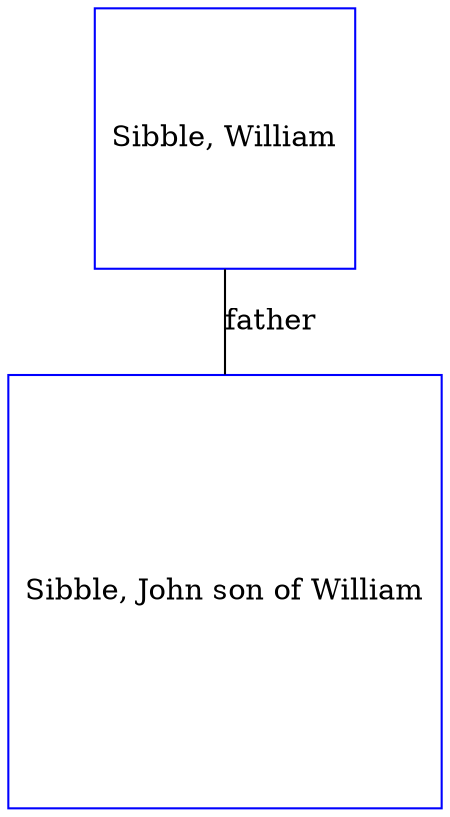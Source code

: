 digraph D {
    edge [dir=none];    node [shape=box];    "026360"   [label="Sibble, William", shape=box, regular=1, color="blue"] ;
"026359"   [label="Sibble, John son of William", shape=box, regular=1, color="blue"] ;
026360->026359 [label="father",arrowsize=0.0]; 
}